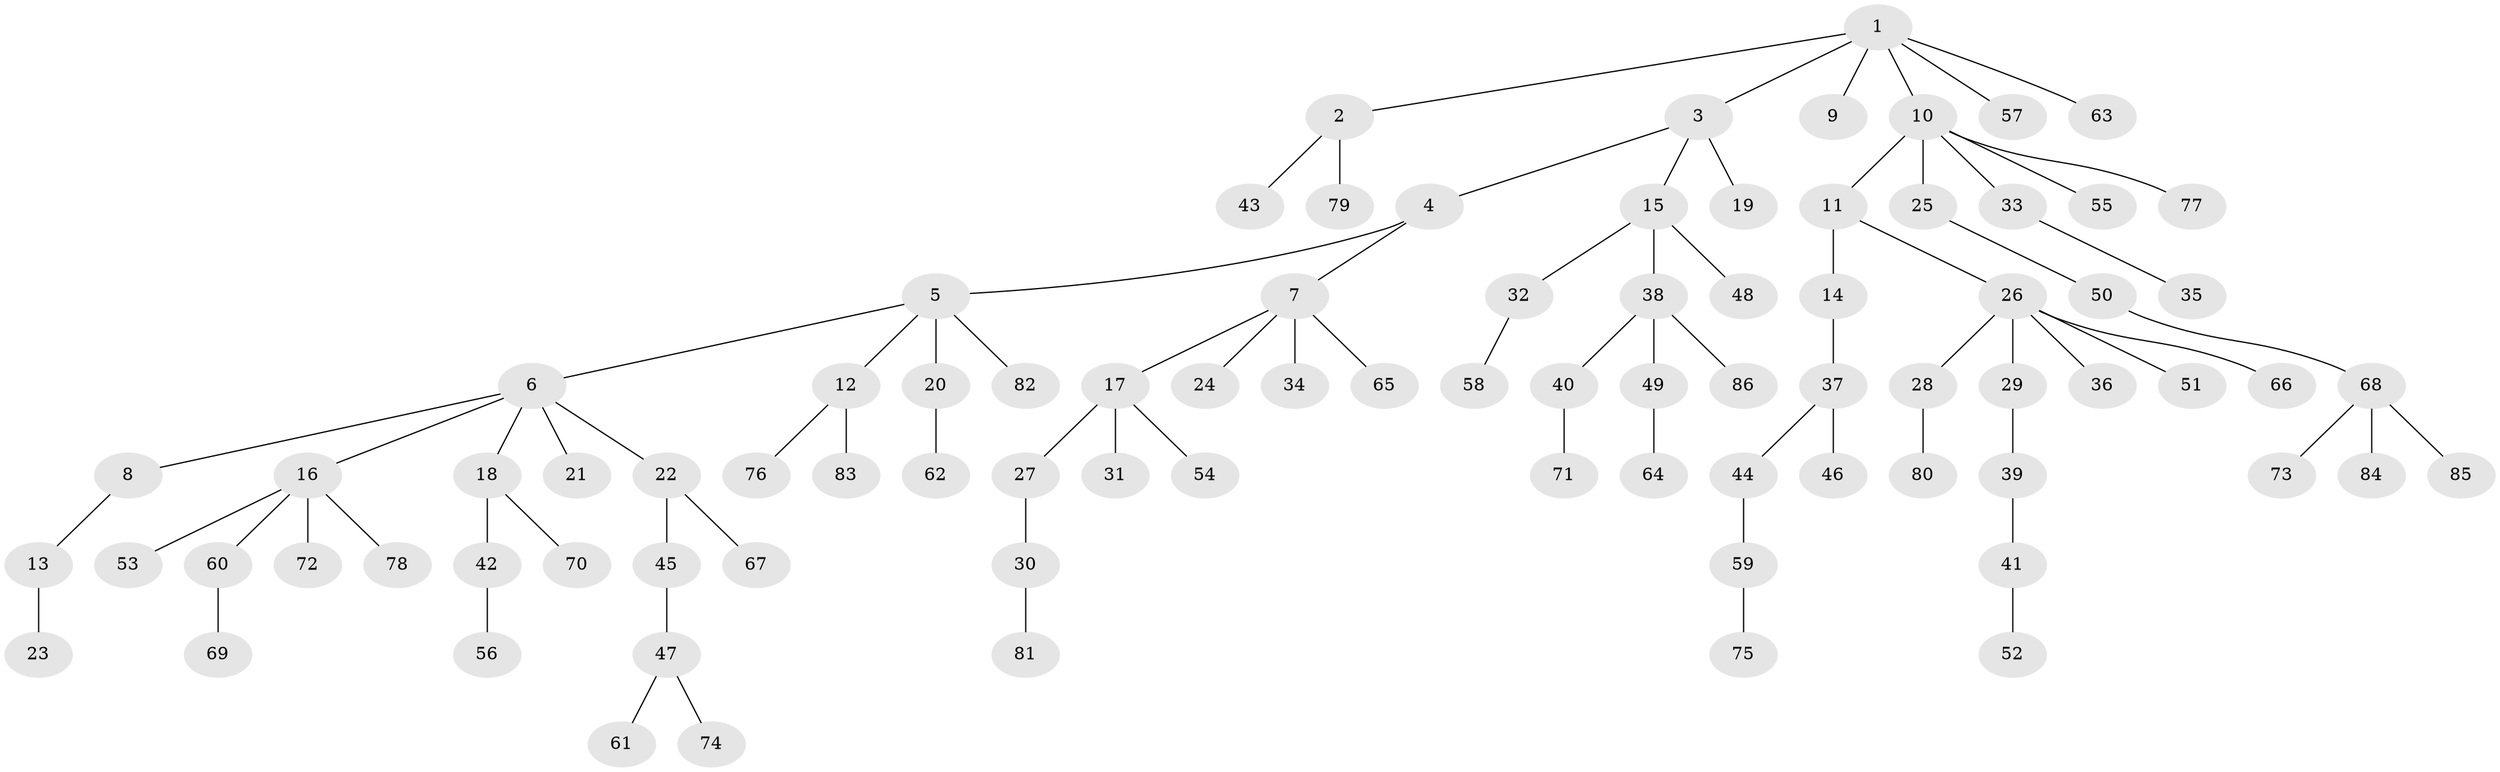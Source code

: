 // Generated by graph-tools (version 1.1) at 2025/26/03/09/25 03:26:31]
// undirected, 86 vertices, 85 edges
graph export_dot {
graph [start="1"]
  node [color=gray90,style=filled];
  1;
  2;
  3;
  4;
  5;
  6;
  7;
  8;
  9;
  10;
  11;
  12;
  13;
  14;
  15;
  16;
  17;
  18;
  19;
  20;
  21;
  22;
  23;
  24;
  25;
  26;
  27;
  28;
  29;
  30;
  31;
  32;
  33;
  34;
  35;
  36;
  37;
  38;
  39;
  40;
  41;
  42;
  43;
  44;
  45;
  46;
  47;
  48;
  49;
  50;
  51;
  52;
  53;
  54;
  55;
  56;
  57;
  58;
  59;
  60;
  61;
  62;
  63;
  64;
  65;
  66;
  67;
  68;
  69;
  70;
  71;
  72;
  73;
  74;
  75;
  76;
  77;
  78;
  79;
  80;
  81;
  82;
  83;
  84;
  85;
  86;
  1 -- 2;
  1 -- 3;
  1 -- 9;
  1 -- 10;
  1 -- 57;
  1 -- 63;
  2 -- 43;
  2 -- 79;
  3 -- 4;
  3 -- 15;
  3 -- 19;
  4 -- 5;
  4 -- 7;
  5 -- 6;
  5 -- 12;
  5 -- 20;
  5 -- 82;
  6 -- 8;
  6 -- 16;
  6 -- 18;
  6 -- 21;
  6 -- 22;
  7 -- 17;
  7 -- 24;
  7 -- 34;
  7 -- 65;
  8 -- 13;
  10 -- 11;
  10 -- 25;
  10 -- 33;
  10 -- 55;
  10 -- 77;
  11 -- 14;
  11 -- 26;
  12 -- 76;
  12 -- 83;
  13 -- 23;
  14 -- 37;
  15 -- 32;
  15 -- 38;
  15 -- 48;
  16 -- 53;
  16 -- 60;
  16 -- 72;
  16 -- 78;
  17 -- 27;
  17 -- 31;
  17 -- 54;
  18 -- 42;
  18 -- 70;
  20 -- 62;
  22 -- 45;
  22 -- 67;
  25 -- 50;
  26 -- 28;
  26 -- 29;
  26 -- 36;
  26 -- 51;
  26 -- 66;
  27 -- 30;
  28 -- 80;
  29 -- 39;
  30 -- 81;
  32 -- 58;
  33 -- 35;
  37 -- 44;
  37 -- 46;
  38 -- 40;
  38 -- 49;
  38 -- 86;
  39 -- 41;
  40 -- 71;
  41 -- 52;
  42 -- 56;
  44 -- 59;
  45 -- 47;
  47 -- 61;
  47 -- 74;
  49 -- 64;
  50 -- 68;
  59 -- 75;
  60 -- 69;
  68 -- 73;
  68 -- 84;
  68 -- 85;
}
